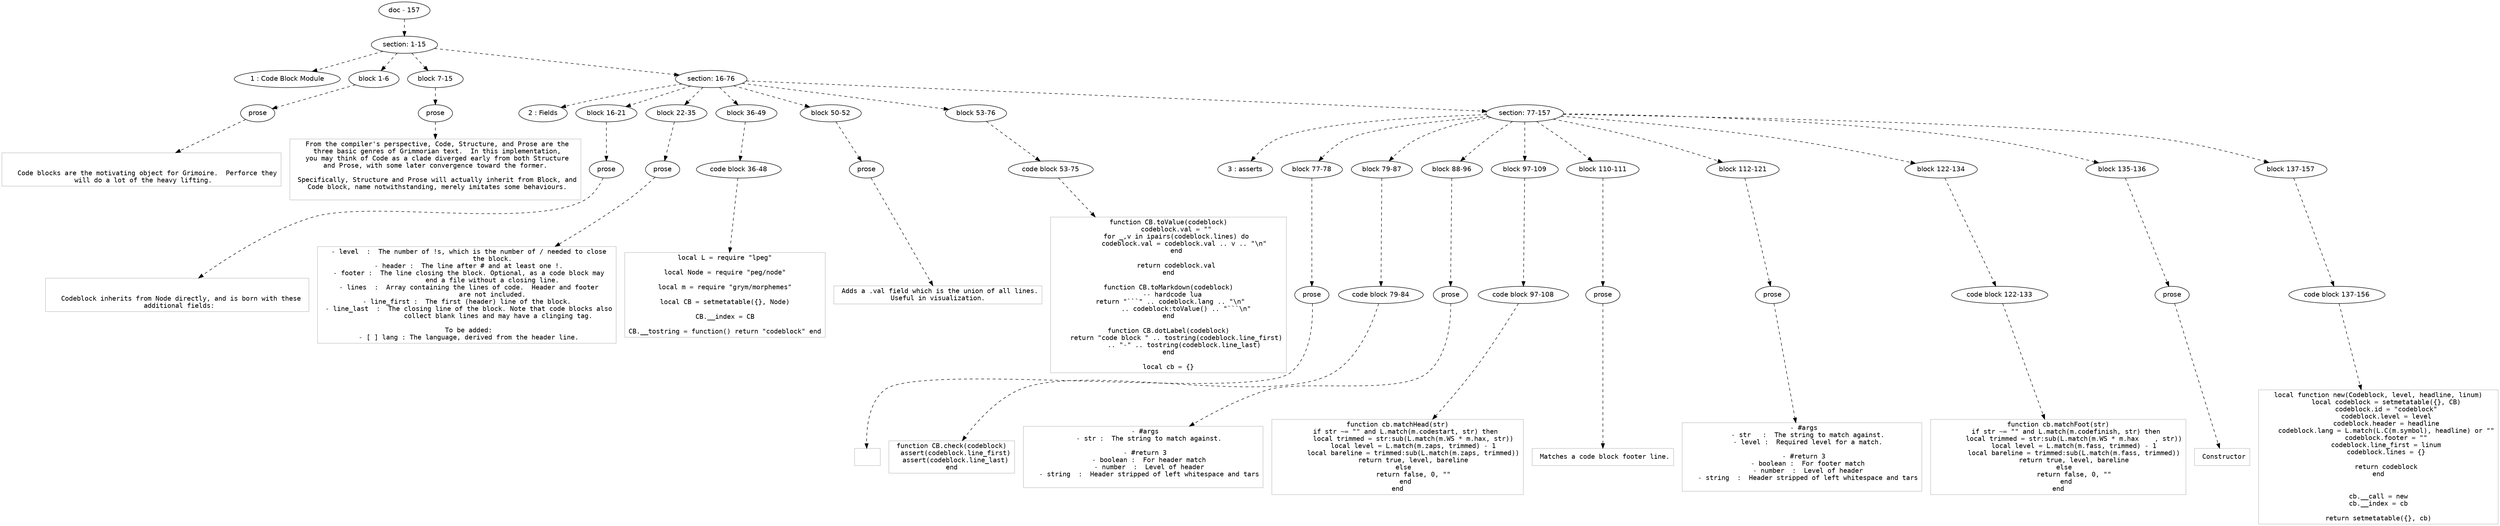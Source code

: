 digraph hierarchy {

node [fontname=Helvetica]
edge [style=dashed]

doc_0 [label="doc - 157"]


doc_0 -> { section_1}
{rank=same; section_1}

section_1 [label="section: 1-15"]


section_1 -> { header_2 block_3 block_4 section_5}
{rank=same; header_2 block_3 block_4 section_5}

header_2 [label="1 : Code Block Module"]

block_3 [label="block 1-6"]

block_4 [label="block 7-15"]

section_5 [label="section: 16-76"]


block_3 -> { prose_6}
{rank=same; prose_6}

prose_6 [label="prose"]


prose_6 -> leaf_7
leaf_7  [color=Gray,shape=rectangle,fontname=Inconsolata,label="

   Code blocks are the motivating object for Grimoire.  Perforce they
 will do a lot of the heavy lifting.
"]
block_4 -> { prose_8}
{rank=same; prose_8}

prose_8 [label="prose"]


prose_8 -> leaf_9
leaf_9  [color=Gray,shape=rectangle,fontname=Inconsolata,label=" From the compiler's perspective, Code, Structure, and Prose are the
 three basic genres of Grimmorian text.  In this implementation,
 you may think of Code as a clade diverged early from both Structure
 and Prose, with some later convergence toward the former. 
 
 Specifically, Structure and Prose will actually inherit from Block, and
 Code block, name notwithstanding, merely imitates some behaviours.
 
"]
section_5 -> { header_10 block_11 block_12 block_13 block_14 block_15 section_16}
{rank=same; header_10 block_11 block_12 block_13 block_14 block_15 section_16}

header_10 [label="2 : Fields"]

block_11 [label="block 16-21"]

block_12 [label="block 22-35"]

block_13 [label="block 36-49"]

block_14 [label="block 50-52"]

block_15 [label="block 53-76"]

section_16 [label="section: 77-157"]


block_11 -> { prose_17}
{rank=same; prose_17}

prose_17 [label="prose"]


prose_17 -> leaf_18
leaf_18  [color=Gray,shape=rectangle,fontname=Inconsolata,label="

   Codeblock inherits from Node directly, and is born with these 
 additional fields:
"]
block_12 -> { prose_19}
{rank=same; prose_19}

prose_19 [label="prose"]


prose_19 -> leaf_20
leaf_20  [color=Gray,shape=rectangle,fontname=Inconsolata,label=" - level  :  The number of !s, which is the number of / needed to close
             the block.
 - header :  The line after # and at least one !.
 - footer :  The line closing the block. Optional, as a code block may
             end a file without a closing line.
 - lines  :  Array containing the lines of code.  Header and footer
             are not included.
 - line_first :  The first (header) line of the block. 
 - line_last  :  The closing line of the block. Note that code blocks also
                 collect blank lines and may have a clinging tag. 
 
 To be added:
 - [ ] lang : The language, derived from the header line.
"]
block_13 -> { codeblock_21}
{rank=same; codeblock_21}

codeblock_21 [label="code block 36-48"]


codeblock_21 -> leaf_22
leaf_22  [color=Gray,shape=rectangle,fontname=Inconsolata,label="local L = require \"lpeg\"

local Node = require \"peg/node\"

local m = require \"grym/morphemes\"

local CB = setmetatable({}, Node)

CB.__index = CB

CB.__tostring = function() return \"codeblock\" end"]
block_14 -> { prose_23}
{rank=same; prose_23}

prose_23 [label="prose"]


prose_23 -> leaf_24
leaf_24  [color=Gray,shape=rectangle,fontname=Inconsolata,label=" Adds a .val field which is the union of all lines.
 Useful in visualization. 
"]
block_15 -> { codeblock_25}
{rank=same; codeblock_25}

codeblock_25 [label="code block 53-75"]


codeblock_25 -> leaf_26
leaf_26  [color=Gray,shape=rectangle,fontname=Inconsolata,label="function CB.toValue(codeblock)
    codeblock.val = \"\"
    for _,v in ipairs(codeblock.lines) do
        codeblock.val = codeblock.val .. v .. \"\\n\"
    end

    return codeblock.val
end

function CB.toMarkdown(codeblock)
  -- hardcode lua
  return \"```\" .. codeblock.lang .. \"\\n\" 
         .. codeblock:toValue() .. \"```\\n\"
end

function CB.dotLabel(codeblock)
    return \"code block \" .. tostring(codeblock.line_first)
        .. \"-\" .. tostring(codeblock.line_last)
end

local cb = {}"]
section_16 -> { header_27 block_28 block_29 block_30 block_31 block_32 block_33 block_34 block_35 block_36}
{rank=same; header_27 block_28 block_29 block_30 block_31 block_32 block_33 block_34 block_35 block_36}

header_27 [label="3 : asserts"]

block_28 [label="block 77-78"]

block_29 [label="block 79-87"]

block_30 [label="block 88-96"]

block_31 [label="block 97-109"]

block_32 [label="block 110-111"]

block_33 [label="block 112-121"]

block_34 [label="block 122-134"]

block_35 [label="block 135-136"]

block_36 [label="block 137-157"]


block_28 -> { prose_37}
{rank=same; prose_37}

prose_37 [label="prose"]


prose_37 -> leaf_38
leaf_38  [color=Gray,shape=rectangle,fontname=Inconsolata,label=""]
block_29 -> { codeblock_39}
{rank=same; codeblock_39}

codeblock_39 [label="code block 79-84"]


codeblock_39 -> leaf_40
leaf_40  [color=Gray,shape=rectangle,fontname=Inconsolata,label="function CB.check(codeblock)
  assert(codeblock.line_first)
  assert(codeblock.line_last)
end"]
block_30 -> { prose_41}
{rank=same; prose_41}

prose_41 [label="prose"]


prose_41 -> leaf_42
leaf_42  [color=Gray,shape=rectangle,fontname=Inconsolata,label=" - #args
   - str :  The string to match against.
 
 - #return 3
   - boolean :  For header match
   - number  :  Level of header
   - string  :  Header stripped of left whitespace and tars

"]
block_31 -> { codeblock_43}
{rank=same; codeblock_43}

codeblock_43 [label="code block 97-108"]


codeblock_43 -> leaf_44
leaf_44  [color=Gray,shape=rectangle,fontname=Inconsolata,label="function cb.matchHead(str)
    if str ~= \"\" and L.match(m.codestart, str) then
        local trimmed = str:sub(L.match(m.WS * m.hax, str))
        local level = L.match(m.zaps, trimmed) - 1
        local bareline = trimmed:sub(L.match(m.zaps, trimmed))
        return true, level, bareline
    else 
        return false, 0, \"\"
    end
end"]
block_32 -> { prose_45}
{rank=same; prose_45}

prose_45 [label="prose"]


prose_45 -> leaf_46
leaf_46  [color=Gray,shape=rectangle,fontname=Inconsolata,label=" Matches a code block footer line.
"]
block_33 -> { prose_47}
{rank=same; prose_47}

prose_47 [label="prose"]


prose_47 -> leaf_48
leaf_48  [color=Gray,shape=rectangle,fontname=Inconsolata,label=" - #args
   - str   :  The string to match against.
   - level :  Required level for a match.
 
 - #return 3
   - boolean :  For footer match
   - number  :  Level of header
   - string  :  Header stripped of left whitespace and tars

"]
block_34 -> { codeblock_49}
{rank=same; codeblock_49}

codeblock_49 [label="code block 122-133"]


codeblock_49 -> leaf_50
leaf_50  [color=Gray,shape=rectangle,fontname=Inconsolata,label="function cb.matchFoot(str)
    if str ~= \"\" and L.match(m.codefinish, str) then
        local trimmed = str:sub(L.match(m.WS * m.hax    , str))
        local level = L.match(m.fass, trimmed) - 1
        local bareline = trimmed:sub(L.match(m.fass, trimmed))
        return true, level, bareline
    else 
        return false, 0, \"\"
    end
end"]
block_35 -> { prose_51}
{rank=same; prose_51}

prose_51 [label="prose"]


prose_51 -> leaf_52
leaf_52  [color=Gray,shape=rectangle,fontname=Inconsolata,label=" Constructor
"]
block_36 -> { codeblock_53}
{rank=same; codeblock_53}

codeblock_53 [label="code block 137-156"]


codeblock_53 -> leaf_54
leaf_54  [color=Gray,shape=rectangle,fontname=Inconsolata,label="local function new(Codeblock, level, headline, linum)
    local codeblock = setmetatable({}, CB)
    codeblock.id = \"codeblock\"
    codeblock.level = level
    codeblock.header = headline
    codeblock.lang = L.match(L.C(m.symbol), headline) or \"\"
    codeblock.footer = \"\"
    codeblock.line_first = linum
    codeblock.lines = {}

    return codeblock
end


cb.__call = new
cb.__index = cb

return setmetatable({}, cb)"]

}
